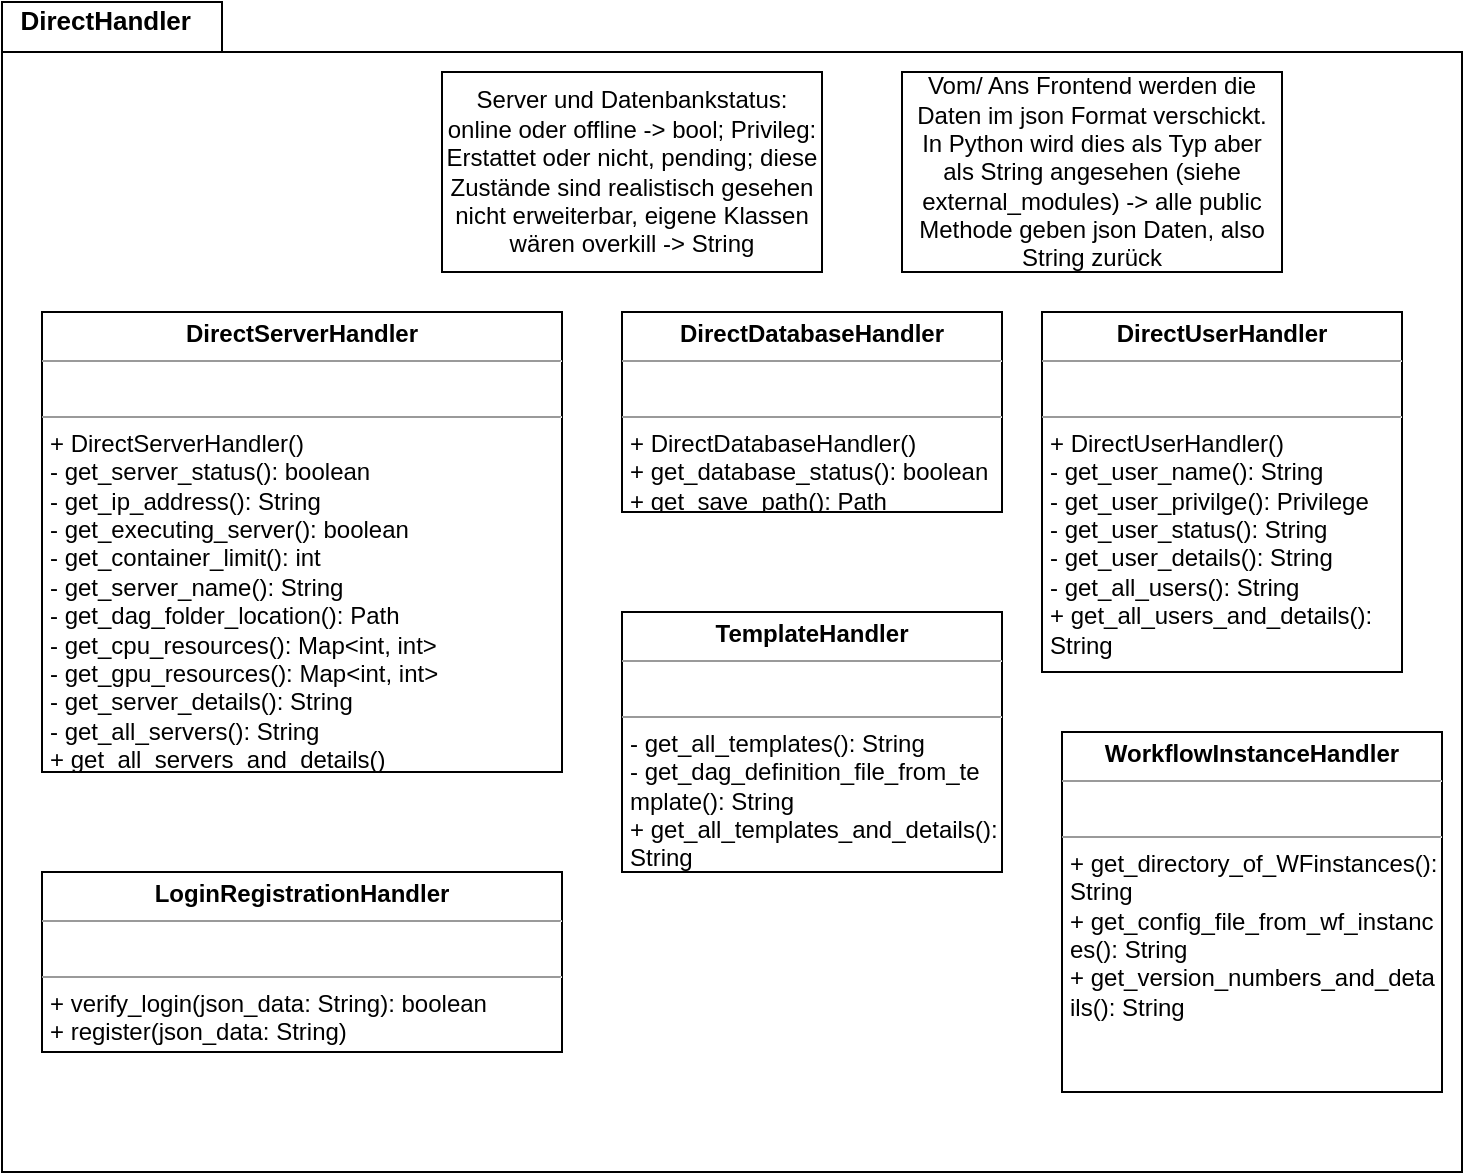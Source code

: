 <mxfile version="15.8.7" type="device"><diagram id="C5RBs43oDa-KdzZeNtuy" name="Page-1"><mxGraphModel dx="946" dy="725" grid="1" gridSize="10" guides="1" tooltips="1" connect="1" arrows="1" fold="1" page="1" pageScale="1" pageWidth="827" pageHeight="1169" math="0" shadow="0"><root><mxCell id="WIyWlLk6GJQsqaUBKTNV-0"/><mxCell id="WIyWlLk6GJQsqaUBKTNV-1" parent="WIyWlLk6GJQsqaUBKTNV-0"/><mxCell id="a4-AMWB2byOSu8fP_z66-1" value="&lt;font style=&quot;font-size: 13px&quot;&gt;&amp;nbsp; DirectHandler&lt;/font&gt;" style="shape=folder;fontStyle=1;spacingTop=-5;tabWidth=110;tabHeight=25;tabPosition=left;html=1;verticalAlign=top;align=left;fontSize=13;" parent="WIyWlLk6GJQsqaUBKTNV-1" vertex="1"><mxGeometry x="40" y="25" width="730" height="585" as="geometry"/></mxCell><mxCell id="eIQceNs1QsFLlda-77z3-5" value="&lt;p style=&quot;margin: 0px ; margin-top: 4px ; text-align: center&quot;&gt;&lt;b&gt;DirectServerHandler&lt;/b&gt;&lt;/p&gt;&lt;hr size=&quot;1&quot;&gt;&lt;p style=&quot;margin: 0px ; margin-left: 4px&quot;&gt;&lt;br&gt;&lt;/p&gt;&lt;hr size=&quot;1&quot;&gt;&lt;p style=&quot;margin: 0px ; margin-left: 4px&quot;&gt;+ DirectServerHandler()&lt;/p&gt;&lt;p style=&quot;margin: 0px ; margin-left: 4px&quot;&gt;- get_server_status(): boolean&lt;/p&gt;&lt;p style=&quot;margin: 0px ; margin-left: 4px&quot;&gt;- get_ip_address(): String&lt;/p&gt;&lt;p style=&quot;margin: 0px ; margin-left: 4px&quot;&gt;- get_executing_server(): boolean&lt;/p&gt;&lt;p style=&quot;margin: 0px ; margin-left: 4px&quot;&gt;- get_container_limit(): int&lt;/p&gt;&lt;p style=&quot;margin: 0px ; margin-left: 4px&quot;&gt;- get_server_name(): String&lt;/p&gt;&lt;p style=&quot;margin: 0px ; margin-left: 4px&quot;&gt;- get_dag_folder_location(): Path&lt;/p&gt;&lt;p style=&quot;margin: 0px ; margin-left: 4px&quot;&gt;- get_cpu_resources(): Map&amp;lt;int, int&amp;gt;&lt;/p&gt;&lt;p style=&quot;margin: 0px ; margin-left: 4px&quot;&gt;- get_gpu_resources(): Map&amp;lt;int, int&amp;gt;&lt;/p&gt;&lt;p style=&quot;margin: 0px ; margin-left: 4px&quot;&gt;- get_server_details(): String&lt;/p&gt;&lt;p style=&quot;margin: 0px ; margin-left: 4px&quot;&gt;- get_all_servers(): String&lt;/p&gt;&lt;p style=&quot;margin: 0px ; margin-left: 4px&quot;&gt;+ get_all_servers_and_details()&lt;/p&gt;" style="verticalAlign=top;align=left;overflow=fill;fontSize=12;fontFamily=Helvetica;html=1;" parent="WIyWlLk6GJQsqaUBKTNV-1" vertex="1"><mxGeometry x="60" y="180" width="260" height="230" as="geometry"/></mxCell><mxCell id="eIQceNs1QsFLlda-77z3-6" value="&lt;p style=&quot;margin: 0px ; margin-top: 4px ; text-align: center&quot;&gt;&lt;b&gt;DirectDatabaseHandler&lt;/b&gt;&lt;/p&gt;&lt;hr size=&quot;1&quot;&gt;&lt;p style=&quot;margin: 0px ; margin-left: 4px&quot;&gt;&lt;br&gt;&lt;/p&gt;&lt;hr size=&quot;1&quot;&gt;&lt;p style=&quot;margin: 0px ; margin-left: 4px&quot;&gt;+ DirectDatabaseHandler()&lt;/p&gt;&lt;p style=&quot;margin: 0px ; margin-left: 4px&quot;&gt;+ get_database_status(): boolean&lt;/p&gt;&lt;p style=&quot;margin: 0px ; margin-left: 4px&quot;&gt;+ get_save_path(): Path&lt;/p&gt;&lt;p style=&quot;margin: 0px ; margin-left: 4px&quot;&gt;&lt;br&gt;&lt;/p&gt;" style="verticalAlign=top;align=left;overflow=fill;fontSize=12;fontFamily=Helvetica;html=1;" parent="WIyWlLk6GJQsqaUBKTNV-1" vertex="1"><mxGeometry x="350" y="180" width="190" height="100" as="geometry"/></mxCell><mxCell id="a4-AMWB2byOSu8fP_z66-2" value="&lt;p style=&quot;margin: 0px ; margin-top: 4px ; text-align: center&quot;&gt;&lt;b&gt;DirectUserHandler&lt;/b&gt;&lt;/p&gt;&lt;hr size=&quot;1&quot;&gt;&lt;p style=&quot;margin: 0px ; margin-left: 4px&quot;&gt;&lt;br&gt;&lt;/p&gt;&lt;hr size=&quot;1&quot;&gt;&lt;p style=&quot;margin: 0px ; margin-left: 4px&quot;&gt;+ DirectUserHandler()&lt;/p&gt;&lt;p style=&quot;margin: 0px ; margin-left: 4px&quot;&gt;- get_user_name(): String&lt;/p&gt;&lt;p style=&quot;margin: 0px ; margin-left: 4px&quot;&gt;- get_user_privilge(): Privilege&lt;/p&gt;&lt;p style=&quot;margin: 0px ; margin-left: 4px&quot;&gt;- get_user_status(): String&lt;/p&gt;&lt;p style=&quot;margin: 0px ; margin-left: 4px&quot;&gt;- get_user_details(): String&lt;/p&gt;&lt;p style=&quot;margin: 0px ; margin-left: 4px&quot;&gt;- get_all_users(): String&lt;/p&gt;&lt;p style=&quot;margin: 0px ; margin-left: 4px&quot;&gt;+ get_all_users_and_details():&lt;/p&gt;&lt;p style=&quot;margin: 0px ; margin-left: 4px&quot;&gt;String&lt;/p&gt;" style="verticalAlign=top;align=left;overflow=fill;fontSize=12;fontFamily=Helvetica;html=1;" parent="WIyWlLk6GJQsqaUBKTNV-1" vertex="1"><mxGeometry x="560" y="180" width="180" height="180" as="geometry"/></mxCell><mxCell id="a4-AMWB2byOSu8fP_z66-3" value="Server und Datenbankstatus: online oder offline -&amp;gt; bool; Privileg: Erstattet oder nicht, pending; diese Zustände sind realistisch gesehen nicht erweiterbar, eigene Klassen wären overkill -&amp;gt; String" style="rounded=0;whiteSpace=wrap;html=1;" parent="WIyWlLk6GJQsqaUBKTNV-1" vertex="1"><mxGeometry x="260" y="60" width="190" height="100" as="geometry"/></mxCell><mxCell id="FFGY1-abeVhk3sW89LI7-0" value="Vom/ Ans Frontend werden die Daten im json Format verschickt. In Python wird dies als Typ aber als String angesehen (siehe external_modules) -&amp;gt; alle public Methode geben json Daten, also String zurück" style="rounded=0;whiteSpace=wrap;html=1;" parent="WIyWlLk6GJQsqaUBKTNV-1" vertex="1"><mxGeometry x="490" y="60" width="190" height="100" as="geometry"/></mxCell><mxCell id="YldrLuYSoUDz5nL_HdDj-0" value="&lt;p style=&quot;margin: 0px ; margin-top: 4px ; text-align: center&quot;&gt;&lt;b&gt;LoginRegistrationHandler&lt;/b&gt;&lt;/p&gt;&lt;hr size=&quot;1&quot;&gt;&lt;p style=&quot;margin: 0px ; margin-left: 4px&quot;&gt;&lt;br&gt;&lt;/p&gt;&lt;hr size=&quot;1&quot;&gt;&lt;p style=&quot;margin: 0px ; margin-left: 4px&quot;&gt;+ verify_login(json_data: String): boolean&lt;/p&gt;&lt;p style=&quot;margin: 0px ; margin-left: 4px&quot;&gt;+ register(json_data: String)&lt;/p&gt;" style="verticalAlign=top;align=left;overflow=fill;fontSize=12;fontFamily=Helvetica;html=1;" parent="WIyWlLk6GJQsqaUBKTNV-1" vertex="1"><mxGeometry x="60" y="460" width="260" height="90" as="geometry"/></mxCell><mxCell id="hKbOCsgzBpCvtSllO8Em-0" value="&lt;p style=&quot;margin: 0px ; margin-top: 4px ; text-align: center&quot;&gt;&lt;b&gt;TemplateHandler&lt;/b&gt;&lt;/p&gt;&lt;hr size=&quot;1&quot;&gt;&lt;p style=&quot;margin: 0px ; margin-left: 4px&quot;&gt;&lt;br&gt;&lt;/p&gt;&lt;hr size=&quot;1&quot;&gt;&lt;p style=&quot;margin: 0px ; margin-left: 4px&quot;&gt;- get_all_templates(): String&lt;/p&gt;&lt;p style=&quot;margin: 0px ; margin-left: 4px&quot;&gt;- get_dag_definition_file_from_te&lt;/p&gt;&lt;p style=&quot;margin: 0px ; margin-left: 4px&quot;&gt;mplate(): String&lt;/p&gt;&lt;p style=&quot;margin: 0px ; margin-left: 4px&quot;&gt;+ get_all_templates_and_details():&lt;/p&gt;&lt;p style=&quot;margin: 0px ; margin-left: 4px&quot;&gt;String&lt;/p&gt;&lt;p style=&quot;margin: 0px ; margin-left: 4px&quot;&gt;&lt;br&gt;&lt;/p&gt;" style="verticalAlign=top;align=left;overflow=fill;fontSize=12;fontFamily=Helvetica;html=1;" parent="WIyWlLk6GJQsqaUBKTNV-1" vertex="1"><mxGeometry x="350" y="330" width="190" height="130" as="geometry"/></mxCell><mxCell id="n2ziwhm-iZ6zmwJFYmJD-0" value="&lt;p style=&quot;margin: 0px ; margin-top: 4px ; text-align: center&quot;&gt;&lt;b&gt;WorkflowInstanceHandler&lt;/b&gt;&lt;/p&gt;&lt;hr size=&quot;1&quot;&gt;&lt;p style=&quot;margin: 0px ; margin-left: 4px&quot;&gt;&lt;br&gt;&lt;/p&gt;&lt;hr size=&quot;1&quot;&gt;&lt;p style=&quot;margin: 0px ; margin-left: 4px&quot;&gt;+ get_directory_of_WFinstances():&amp;nbsp;&lt;/p&gt;&lt;p style=&quot;margin: 0px ; margin-left: 4px&quot;&gt;String&lt;/p&gt;&lt;p style=&quot;margin: 0px ; margin-left: 4px&quot;&gt;+ get_config_file_from_wf_instanc&lt;/p&gt;&lt;p style=&quot;margin: 0px ; margin-left: 4px&quot;&gt;es(): String&lt;/p&gt;&lt;p style=&quot;margin: 0px ; margin-left: 4px&quot;&gt;+ get_version_numbers_and_deta&lt;/p&gt;&lt;p style=&quot;margin: 0px ; margin-left: 4px&quot;&gt;ils(): String&lt;/p&gt;" style="verticalAlign=top;align=left;overflow=fill;fontSize=12;fontFamily=Helvetica;html=1;" vertex="1" parent="WIyWlLk6GJQsqaUBKTNV-1"><mxGeometry x="570" y="390" width="190" height="180" as="geometry"/></mxCell></root></mxGraphModel></diagram></mxfile>